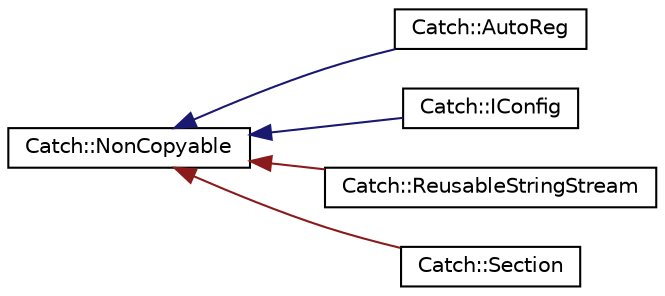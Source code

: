 digraph "Graphical Class Hierarchy"
{
 // LATEX_PDF_SIZE
  edge [fontname="Helvetica",fontsize="10",labelfontname="Helvetica",labelfontsize="10"];
  node [fontname="Helvetica",fontsize="10",shape=record];
  rankdir="LR";
  Node0 [label="Catch::NonCopyable",height=0.2,width=0.4,color="black", fillcolor="white", style="filled",URL="$classCatch_1_1NonCopyable.html",tooltip=" "];
  Node0 -> Node1 [dir="back",color="midnightblue",fontsize="10",style="solid",fontname="Helvetica"];
  Node1 [label="Catch::AutoReg",height=0.2,width=0.4,color="black", fillcolor="white", style="filled",URL="$structCatch_1_1AutoReg.html",tooltip=" "];
  Node0 -> Node2 [dir="back",color="midnightblue",fontsize="10",style="solid",fontname="Helvetica"];
  Node2 [label="Catch::IConfig",height=0.2,width=0.4,color="black", fillcolor="white", style="filled",URL="$structCatch_1_1IConfig.html",tooltip=" "];
  Node0 -> Node3 [dir="back",color="firebrick4",fontsize="10",style="solid",fontname="Helvetica"];
  Node3 [label="Catch::ReusableStringStream",height=0.2,width=0.4,color="black", fillcolor="white", style="filled",URL="$classCatch_1_1ReusableStringStream.html",tooltip=" "];
  Node0 -> Node4 [dir="back",color="firebrick4",fontsize="10",style="solid",fontname="Helvetica"];
  Node4 [label="Catch::Section",height=0.2,width=0.4,color="black", fillcolor="white", style="filled",URL="$classCatch_1_1Section.html",tooltip=" "];
}
